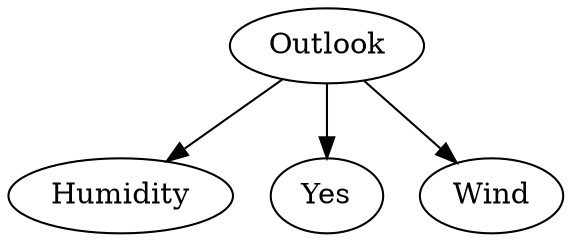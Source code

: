 // Graphic representation of the resulting decision tree
digraph {
	Outlook [label=Outlook]
	Humidity [label=Humidity]
	Outlook -> Humidity
	Yes [label=Yes]
	Outlook -> Yes
	Wind [label=Wind]
	Outlook -> Wind
}
